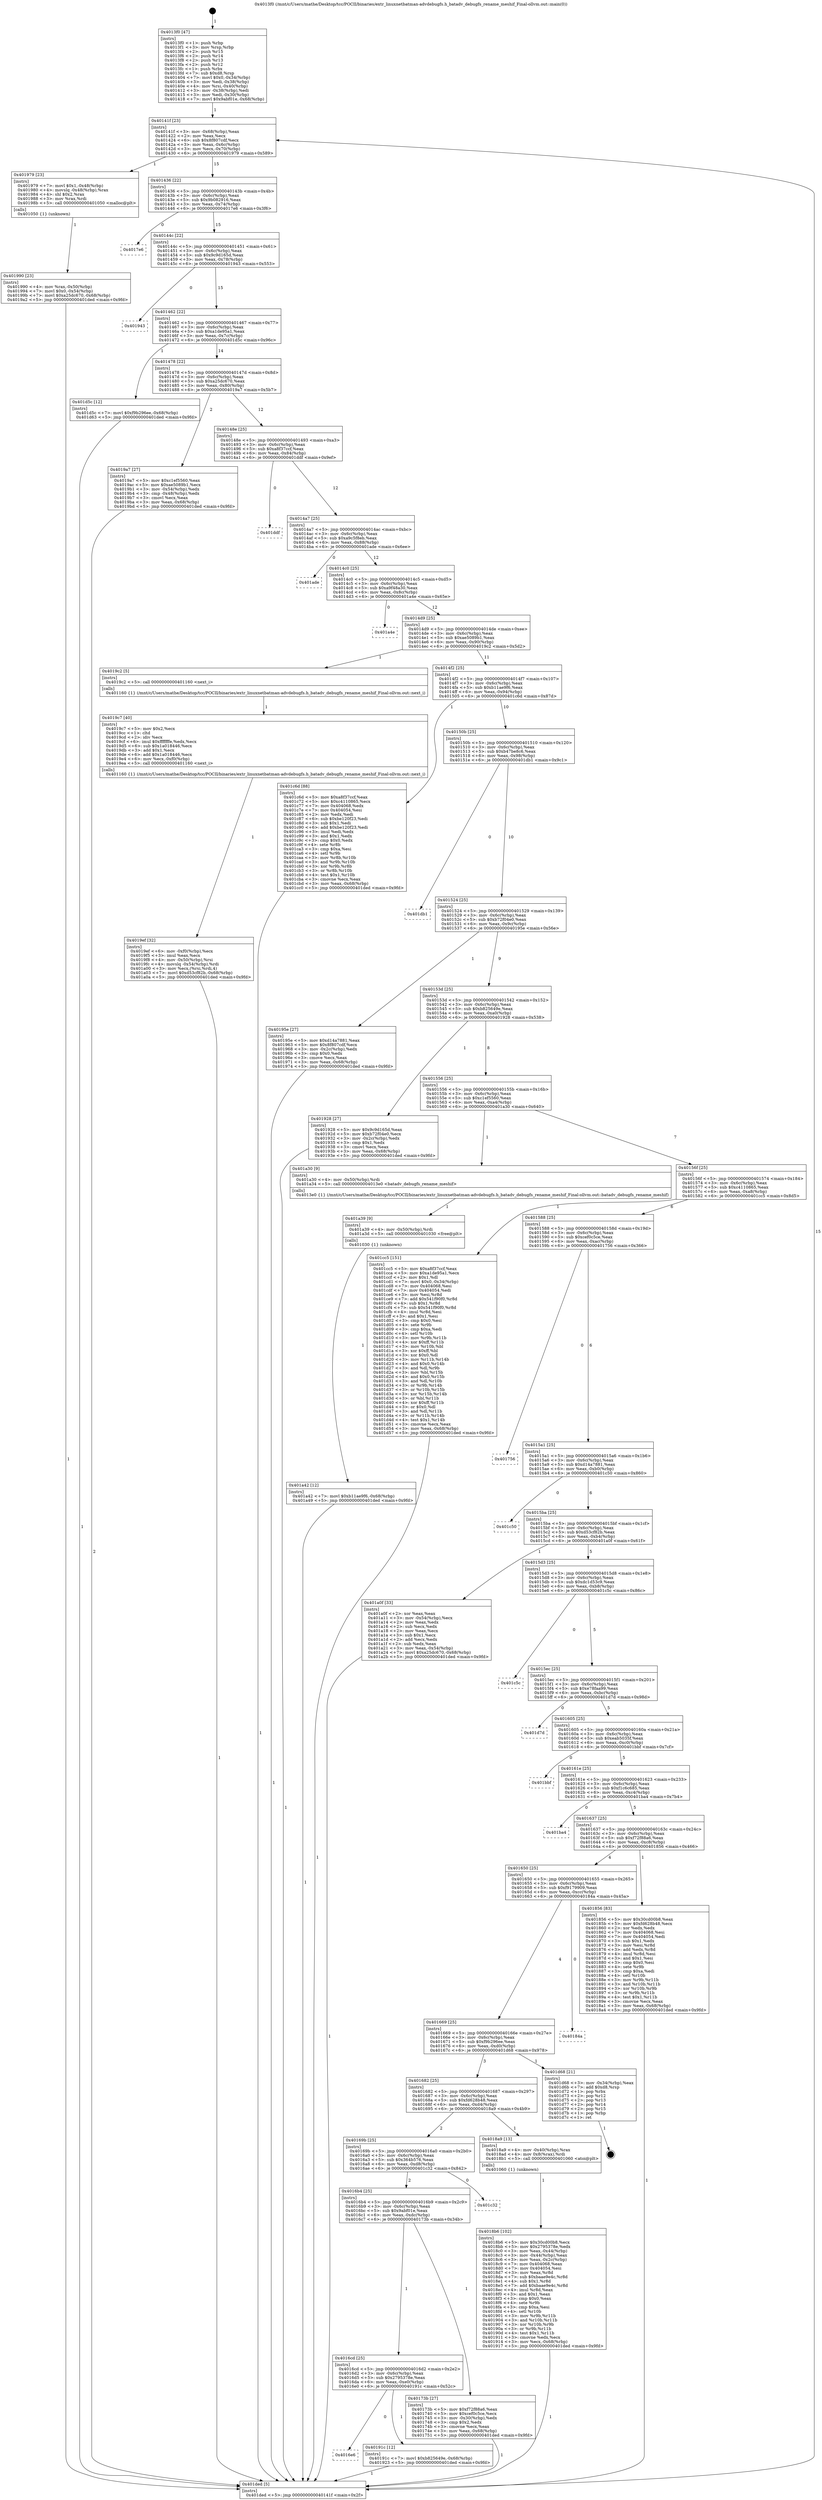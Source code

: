 digraph "0x4013f0" {
  label = "0x4013f0 (/mnt/c/Users/mathe/Desktop/tcc/POCII/binaries/extr_linuxnetbatman-advdebugfs.h_batadv_debugfs_rename_meshif_Final-ollvm.out::main(0))"
  labelloc = "t"
  node[shape=record]

  Entry [label="",width=0.3,height=0.3,shape=circle,fillcolor=black,style=filled]
  "0x40141f" [label="{
     0x40141f [23]\l
     | [instrs]\l
     &nbsp;&nbsp;0x40141f \<+3\>: mov -0x68(%rbp),%eax\l
     &nbsp;&nbsp;0x401422 \<+2\>: mov %eax,%ecx\l
     &nbsp;&nbsp;0x401424 \<+6\>: sub $0x8f807cdf,%ecx\l
     &nbsp;&nbsp;0x40142a \<+3\>: mov %eax,-0x6c(%rbp)\l
     &nbsp;&nbsp;0x40142d \<+3\>: mov %ecx,-0x70(%rbp)\l
     &nbsp;&nbsp;0x401430 \<+6\>: je 0000000000401979 \<main+0x589\>\l
  }"]
  "0x401979" [label="{
     0x401979 [23]\l
     | [instrs]\l
     &nbsp;&nbsp;0x401979 \<+7\>: movl $0x1,-0x48(%rbp)\l
     &nbsp;&nbsp;0x401980 \<+4\>: movslq -0x48(%rbp),%rax\l
     &nbsp;&nbsp;0x401984 \<+4\>: shl $0x2,%rax\l
     &nbsp;&nbsp;0x401988 \<+3\>: mov %rax,%rdi\l
     &nbsp;&nbsp;0x40198b \<+5\>: call 0000000000401050 \<malloc@plt\>\l
     | [calls]\l
     &nbsp;&nbsp;0x401050 \{1\} (unknown)\l
  }"]
  "0x401436" [label="{
     0x401436 [22]\l
     | [instrs]\l
     &nbsp;&nbsp;0x401436 \<+5\>: jmp 000000000040143b \<main+0x4b\>\l
     &nbsp;&nbsp;0x40143b \<+3\>: mov -0x6c(%rbp),%eax\l
     &nbsp;&nbsp;0x40143e \<+5\>: sub $0x9b082916,%eax\l
     &nbsp;&nbsp;0x401443 \<+3\>: mov %eax,-0x74(%rbp)\l
     &nbsp;&nbsp;0x401446 \<+6\>: je 00000000004017e6 \<main+0x3f6\>\l
  }"]
  Exit [label="",width=0.3,height=0.3,shape=circle,fillcolor=black,style=filled,peripheries=2]
  "0x4017e6" [label="{
     0x4017e6\l
  }", style=dashed]
  "0x40144c" [label="{
     0x40144c [22]\l
     | [instrs]\l
     &nbsp;&nbsp;0x40144c \<+5\>: jmp 0000000000401451 \<main+0x61\>\l
     &nbsp;&nbsp;0x401451 \<+3\>: mov -0x6c(%rbp),%eax\l
     &nbsp;&nbsp;0x401454 \<+5\>: sub $0x9c9d165d,%eax\l
     &nbsp;&nbsp;0x401459 \<+3\>: mov %eax,-0x78(%rbp)\l
     &nbsp;&nbsp;0x40145c \<+6\>: je 0000000000401943 \<main+0x553\>\l
  }"]
  "0x401a42" [label="{
     0x401a42 [12]\l
     | [instrs]\l
     &nbsp;&nbsp;0x401a42 \<+7\>: movl $0xb11ae9f6,-0x68(%rbp)\l
     &nbsp;&nbsp;0x401a49 \<+5\>: jmp 0000000000401ded \<main+0x9fd\>\l
  }"]
  "0x401943" [label="{
     0x401943\l
  }", style=dashed]
  "0x401462" [label="{
     0x401462 [22]\l
     | [instrs]\l
     &nbsp;&nbsp;0x401462 \<+5\>: jmp 0000000000401467 \<main+0x77\>\l
     &nbsp;&nbsp;0x401467 \<+3\>: mov -0x6c(%rbp),%eax\l
     &nbsp;&nbsp;0x40146a \<+5\>: sub $0xa1de95a1,%eax\l
     &nbsp;&nbsp;0x40146f \<+3\>: mov %eax,-0x7c(%rbp)\l
     &nbsp;&nbsp;0x401472 \<+6\>: je 0000000000401d5c \<main+0x96c\>\l
  }"]
  "0x401a39" [label="{
     0x401a39 [9]\l
     | [instrs]\l
     &nbsp;&nbsp;0x401a39 \<+4\>: mov -0x50(%rbp),%rdi\l
     &nbsp;&nbsp;0x401a3d \<+5\>: call 0000000000401030 \<free@plt\>\l
     | [calls]\l
     &nbsp;&nbsp;0x401030 \{1\} (unknown)\l
  }"]
  "0x401d5c" [label="{
     0x401d5c [12]\l
     | [instrs]\l
     &nbsp;&nbsp;0x401d5c \<+7\>: movl $0xf9b296ee,-0x68(%rbp)\l
     &nbsp;&nbsp;0x401d63 \<+5\>: jmp 0000000000401ded \<main+0x9fd\>\l
  }"]
  "0x401478" [label="{
     0x401478 [22]\l
     | [instrs]\l
     &nbsp;&nbsp;0x401478 \<+5\>: jmp 000000000040147d \<main+0x8d\>\l
     &nbsp;&nbsp;0x40147d \<+3\>: mov -0x6c(%rbp),%eax\l
     &nbsp;&nbsp;0x401480 \<+5\>: sub $0xa25dc670,%eax\l
     &nbsp;&nbsp;0x401485 \<+3\>: mov %eax,-0x80(%rbp)\l
     &nbsp;&nbsp;0x401488 \<+6\>: je 00000000004019a7 \<main+0x5b7\>\l
  }"]
  "0x4019ef" [label="{
     0x4019ef [32]\l
     | [instrs]\l
     &nbsp;&nbsp;0x4019ef \<+6\>: mov -0xf0(%rbp),%ecx\l
     &nbsp;&nbsp;0x4019f5 \<+3\>: imul %eax,%ecx\l
     &nbsp;&nbsp;0x4019f8 \<+4\>: mov -0x50(%rbp),%rsi\l
     &nbsp;&nbsp;0x4019fc \<+4\>: movslq -0x54(%rbp),%rdi\l
     &nbsp;&nbsp;0x401a00 \<+3\>: mov %ecx,(%rsi,%rdi,4)\l
     &nbsp;&nbsp;0x401a03 \<+7\>: movl $0xd53cf82b,-0x68(%rbp)\l
     &nbsp;&nbsp;0x401a0a \<+5\>: jmp 0000000000401ded \<main+0x9fd\>\l
  }"]
  "0x4019a7" [label="{
     0x4019a7 [27]\l
     | [instrs]\l
     &nbsp;&nbsp;0x4019a7 \<+5\>: mov $0xc1ef5560,%eax\l
     &nbsp;&nbsp;0x4019ac \<+5\>: mov $0xae5089b1,%ecx\l
     &nbsp;&nbsp;0x4019b1 \<+3\>: mov -0x54(%rbp),%edx\l
     &nbsp;&nbsp;0x4019b4 \<+3\>: cmp -0x48(%rbp),%edx\l
     &nbsp;&nbsp;0x4019b7 \<+3\>: cmovl %ecx,%eax\l
     &nbsp;&nbsp;0x4019ba \<+3\>: mov %eax,-0x68(%rbp)\l
     &nbsp;&nbsp;0x4019bd \<+5\>: jmp 0000000000401ded \<main+0x9fd\>\l
  }"]
  "0x40148e" [label="{
     0x40148e [25]\l
     | [instrs]\l
     &nbsp;&nbsp;0x40148e \<+5\>: jmp 0000000000401493 \<main+0xa3\>\l
     &nbsp;&nbsp;0x401493 \<+3\>: mov -0x6c(%rbp),%eax\l
     &nbsp;&nbsp;0x401496 \<+5\>: sub $0xa8f37ccf,%eax\l
     &nbsp;&nbsp;0x40149b \<+6\>: mov %eax,-0x84(%rbp)\l
     &nbsp;&nbsp;0x4014a1 \<+6\>: je 0000000000401ddf \<main+0x9ef\>\l
  }"]
  "0x4019c7" [label="{
     0x4019c7 [40]\l
     | [instrs]\l
     &nbsp;&nbsp;0x4019c7 \<+5\>: mov $0x2,%ecx\l
     &nbsp;&nbsp;0x4019cc \<+1\>: cltd\l
     &nbsp;&nbsp;0x4019cd \<+2\>: idiv %ecx\l
     &nbsp;&nbsp;0x4019cf \<+6\>: imul $0xfffffffe,%edx,%ecx\l
     &nbsp;&nbsp;0x4019d5 \<+6\>: sub $0x1a018446,%ecx\l
     &nbsp;&nbsp;0x4019db \<+3\>: add $0x1,%ecx\l
     &nbsp;&nbsp;0x4019de \<+6\>: add $0x1a018446,%ecx\l
     &nbsp;&nbsp;0x4019e4 \<+6\>: mov %ecx,-0xf0(%rbp)\l
     &nbsp;&nbsp;0x4019ea \<+5\>: call 0000000000401160 \<next_i\>\l
     | [calls]\l
     &nbsp;&nbsp;0x401160 \{1\} (/mnt/c/Users/mathe/Desktop/tcc/POCII/binaries/extr_linuxnetbatman-advdebugfs.h_batadv_debugfs_rename_meshif_Final-ollvm.out::next_i)\l
  }"]
  "0x401ddf" [label="{
     0x401ddf\l
  }", style=dashed]
  "0x4014a7" [label="{
     0x4014a7 [25]\l
     | [instrs]\l
     &nbsp;&nbsp;0x4014a7 \<+5\>: jmp 00000000004014ac \<main+0xbc\>\l
     &nbsp;&nbsp;0x4014ac \<+3\>: mov -0x6c(%rbp),%eax\l
     &nbsp;&nbsp;0x4014af \<+5\>: sub $0xa9c5f8eb,%eax\l
     &nbsp;&nbsp;0x4014b4 \<+6\>: mov %eax,-0x88(%rbp)\l
     &nbsp;&nbsp;0x4014ba \<+6\>: je 0000000000401ade \<main+0x6ee\>\l
  }"]
  "0x401990" [label="{
     0x401990 [23]\l
     | [instrs]\l
     &nbsp;&nbsp;0x401990 \<+4\>: mov %rax,-0x50(%rbp)\l
     &nbsp;&nbsp;0x401994 \<+7\>: movl $0x0,-0x54(%rbp)\l
     &nbsp;&nbsp;0x40199b \<+7\>: movl $0xa25dc670,-0x68(%rbp)\l
     &nbsp;&nbsp;0x4019a2 \<+5\>: jmp 0000000000401ded \<main+0x9fd\>\l
  }"]
  "0x401ade" [label="{
     0x401ade\l
  }", style=dashed]
  "0x4014c0" [label="{
     0x4014c0 [25]\l
     | [instrs]\l
     &nbsp;&nbsp;0x4014c0 \<+5\>: jmp 00000000004014c5 \<main+0xd5\>\l
     &nbsp;&nbsp;0x4014c5 \<+3\>: mov -0x6c(%rbp),%eax\l
     &nbsp;&nbsp;0x4014c8 \<+5\>: sub $0xa9f48a30,%eax\l
     &nbsp;&nbsp;0x4014cd \<+6\>: mov %eax,-0x8c(%rbp)\l
     &nbsp;&nbsp;0x4014d3 \<+6\>: je 0000000000401a4e \<main+0x65e\>\l
  }"]
  "0x4016e6" [label="{
     0x4016e6\l
  }", style=dashed]
  "0x401a4e" [label="{
     0x401a4e\l
  }", style=dashed]
  "0x4014d9" [label="{
     0x4014d9 [25]\l
     | [instrs]\l
     &nbsp;&nbsp;0x4014d9 \<+5\>: jmp 00000000004014de \<main+0xee\>\l
     &nbsp;&nbsp;0x4014de \<+3\>: mov -0x6c(%rbp),%eax\l
     &nbsp;&nbsp;0x4014e1 \<+5\>: sub $0xae5089b1,%eax\l
     &nbsp;&nbsp;0x4014e6 \<+6\>: mov %eax,-0x90(%rbp)\l
     &nbsp;&nbsp;0x4014ec \<+6\>: je 00000000004019c2 \<main+0x5d2\>\l
  }"]
  "0x40191c" [label="{
     0x40191c [12]\l
     | [instrs]\l
     &nbsp;&nbsp;0x40191c \<+7\>: movl $0xb825649e,-0x68(%rbp)\l
     &nbsp;&nbsp;0x401923 \<+5\>: jmp 0000000000401ded \<main+0x9fd\>\l
  }"]
  "0x4019c2" [label="{
     0x4019c2 [5]\l
     | [instrs]\l
     &nbsp;&nbsp;0x4019c2 \<+5\>: call 0000000000401160 \<next_i\>\l
     | [calls]\l
     &nbsp;&nbsp;0x401160 \{1\} (/mnt/c/Users/mathe/Desktop/tcc/POCII/binaries/extr_linuxnetbatman-advdebugfs.h_batadv_debugfs_rename_meshif_Final-ollvm.out::next_i)\l
  }"]
  "0x4014f2" [label="{
     0x4014f2 [25]\l
     | [instrs]\l
     &nbsp;&nbsp;0x4014f2 \<+5\>: jmp 00000000004014f7 \<main+0x107\>\l
     &nbsp;&nbsp;0x4014f7 \<+3\>: mov -0x6c(%rbp),%eax\l
     &nbsp;&nbsp;0x4014fa \<+5\>: sub $0xb11ae9f6,%eax\l
     &nbsp;&nbsp;0x4014ff \<+6\>: mov %eax,-0x94(%rbp)\l
     &nbsp;&nbsp;0x401505 \<+6\>: je 0000000000401c6d \<main+0x87d\>\l
  }"]
  "0x4018b6" [label="{
     0x4018b6 [102]\l
     | [instrs]\l
     &nbsp;&nbsp;0x4018b6 \<+5\>: mov $0x30cd00b8,%ecx\l
     &nbsp;&nbsp;0x4018bb \<+5\>: mov $0x2795378e,%edx\l
     &nbsp;&nbsp;0x4018c0 \<+3\>: mov %eax,-0x44(%rbp)\l
     &nbsp;&nbsp;0x4018c3 \<+3\>: mov -0x44(%rbp),%eax\l
     &nbsp;&nbsp;0x4018c6 \<+3\>: mov %eax,-0x2c(%rbp)\l
     &nbsp;&nbsp;0x4018c9 \<+7\>: mov 0x404068,%eax\l
     &nbsp;&nbsp;0x4018d0 \<+7\>: mov 0x404054,%esi\l
     &nbsp;&nbsp;0x4018d7 \<+3\>: mov %eax,%r8d\l
     &nbsp;&nbsp;0x4018da \<+7\>: sub $0xbaae9e4c,%r8d\l
     &nbsp;&nbsp;0x4018e1 \<+4\>: sub $0x1,%r8d\l
     &nbsp;&nbsp;0x4018e5 \<+7\>: add $0xbaae9e4c,%r8d\l
     &nbsp;&nbsp;0x4018ec \<+4\>: imul %r8d,%eax\l
     &nbsp;&nbsp;0x4018f0 \<+3\>: and $0x1,%eax\l
     &nbsp;&nbsp;0x4018f3 \<+3\>: cmp $0x0,%eax\l
     &nbsp;&nbsp;0x4018f6 \<+4\>: sete %r9b\l
     &nbsp;&nbsp;0x4018fa \<+3\>: cmp $0xa,%esi\l
     &nbsp;&nbsp;0x4018fd \<+4\>: setl %r10b\l
     &nbsp;&nbsp;0x401901 \<+3\>: mov %r9b,%r11b\l
     &nbsp;&nbsp;0x401904 \<+3\>: and %r10b,%r11b\l
     &nbsp;&nbsp;0x401907 \<+3\>: xor %r10b,%r9b\l
     &nbsp;&nbsp;0x40190a \<+3\>: or %r9b,%r11b\l
     &nbsp;&nbsp;0x40190d \<+4\>: test $0x1,%r11b\l
     &nbsp;&nbsp;0x401911 \<+3\>: cmovne %edx,%ecx\l
     &nbsp;&nbsp;0x401914 \<+3\>: mov %ecx,-0x68(%rbp)\l
     &nbsp;&nbsp;0x401917 \<+5\>: jmp 0000000000401ded \<main+0x9fd\>\l
  }"]
  "0x401c6d" [label="{
     0x401c6d [88]\l
     | [instrs]\l
     &nbsp;&nbsp;0x401c6d \<+5\>: mov $0xa8f37ccf,%eax\l
     &nbsp;&nbsp;0x401c72 \<+5\>: mov $0xc4110865,%ecx\l
     &nbsp;&nbsp;0x401c77 \<+7\>: mov 0x404068,%edx\l
     &nbsp;&nbsp;0x401c7e \<+7\>: mov 0x404054,%esi\l
     &nbsp;&nbsp;0x401c85 \<+2\>: mov %edx,%edi\l
     &nbsp;&nbsp;0x401c87 \<+6\>: sub $0xbe120f23,%edi\l
     &nbsp;&nbsp;0x401c8d \<+3\>: sub $0x1,%edi\l
     &nbsp;&nbsp;0x401c90 \<+6\>: add $0xbe120f23,%edi\l
     &nbsp;&nbsp;0x401c96 \<+3\>: imul %edi,%edx\l
     &nbsp;&nbsp;0x401c99 \<+3\>: and $0x1,%edx\l
     &nbsp;&nbsp;0x401c9c \<+3\>: cmp $0x0,%edx\l
     &nbsp;&nbsp;0x401c9f \<+4\>: sete %r8b\l
     &nbsp;&nbsp;0x401ca3 \<+3\>: cmp $0xa,%esi\l
     &nbsp;&nbsp;0x401ca6 \<+4\>: setl %r9b\l
     &nbsp;&nbsp;0x401caa \<+3\>: mov %r8b,%r10b\l
     &nbsp;&nbsp;0x401cad \<+3\>: and %r9b,%r10b\l
     &nbsp;&nbsp;0x401cb0 \<+3\>: xor %r9b,%r8b\l
     &nbsp;&nbsp;0x401cb3 \<+3\>: or %r8b,%r10b\l
     &nbsp;&nbsp;0x401cb6 \<+4\>: test $0x1,%r10b\l
     &nbsp;&nbsp;0x401cba \<+3\>: cmovne %ecx,%eax\l
     &nbsp;&nbsp;0x401cbd \<+3\>: mov %eax,-0x68(%rbp)\l
     &nbsp;&nbsp;0x401cc0 \<+5\>: jmp 0000000000401ded \<main+0x9fd\>\l
  }"]
  "0x40150b" [label="{
     0x40150b [25]\l
     | [instrs]\l
     &nbsp;&nbsp;0x40150b \<+5\>: jmp 0000000000401510 \<main+0x120\>\l
     &nbsp;&nbsp;0x401510 \<+3\>: mov -0x6c(%rbp),%eax\l
     &nbsp;&nbsp;0x401513 \<+5\>: sub $0xb47be8c6,%eax\l
     &nbsp;&nbsp;0x401518 \<+6\>: mov %eax,-0x98(%rbp)\l
     &nbsp;&nbsp;0x40151e \<+6\>: je 0000000000401db1 \<main+0x9c1\>\l
  }"]
  "0x4013f0" [label="{
     0x4013f0 [47]\l
     | [instrs]\l
     &nbsp;&nbsp;0x4013f0 \<+1\>: push %rbp\l
     &nbsp;&nbsp;0x4013f1 \<+3\>: mov %rsp,%rbp\l
     &nbsp;&nbsp;0x4013f4 \<+2\>: push %r15\l
     &nbsp;&nbsp;0x4013f6 \<+2\>: push %r14\l
     &nbsp;&nbsp;0x4013f8 \<+2\>: push %r13\l
     &nbsp;&nbsp;0x4013fa \<+2\>: push %r12\l
     &nbsp;&nbsp;0x4013fc \<+1\>: push %rbx\l
     &nbsp;&nbsp;0x4013fd \<+7\>: sub $0xd8,%rsp\l
     &nbsp;&nbsp;0x401404 \<+7\>: movl $0x0,-0x34(%rbp)\l
     &nbsp;&nbsp;0x40140b \<+3\>: mov %edi,-0x38(%rbp)\l
     &nbsp;&nbsp;0x40140e \<+4\>: mov %rsi,-0x40(%rbp)\l
     &nbsp;&nbsp;0x401412 \<+3\>: mov -0x38(%rbp),%edi\l
     &nbsp;&nbsp;0x401415 \<+3\>: mov %edi,-0x30(%rbp)\l
     &nbsp;&nbsp;0x401418 \<+7\>: movl $0x9abf01e,-0x68(%rbp)\l
  }"]
  "0x401db1" [label="{
     0x401db1\l
  }", style=dashed]
  "0x401524" [label="{
     0x401524 [25]\l
     | [instrs]\l
     &nbsp;&nbsp;0x401524 \<+5\>: jmp 0000000000401529 \<main+0x139\>\l
     &nbsp;&nbsp;0x401529 \<+3\>: mov -0x6c(%rbp),%eax\l
     &nbsp;&nbsp;0x40152c \<+5\>: sub $0xb72f04e0,%eax\l
     &nbsp;&nbsp;0x401531 \<+6\>: mov %eax,-0x9c(%rbp)\l
     &nbsp;&nbsp;0x401537 \<+6\>: je 000000000040195e \<main+0x56e\>\l
  }"]
  "0x401ded" [label="{
     0x401ded [5]\l
     | [instrs]\l
     &nbsp;&nbsp;0x401ded \<+5\>: jmp 000000000040141f \<main+0x2f\>\l
  }"]
  "0x40195e" [label="{
     0x40195e [27]\l
     | [instrs]\l
     &nbsp;&nbsp;0x40195e \<+5\>: mov $0xd14a7881,%eax\l
     &nbsp;&nbsp;0x401963 \<+5\>: mov $0x8f807cdf,%ecx\l
     &nbsp;&nbsp;0x401968 \<+3\>: mov -0x2c(%rbp),%edx\l
     &nbsp;&nbsp;0x40196b \<+3\>: cmp $0x0,%edx\l
     &nbsp;&nbsp;0x40196e \<+3\>: cmove %ecx,%eax\l
     &nbsp;&nbsp;0x401971 \<+3\>: mov %eax,-0x68(%rbp)\l
     &nbsp;&nbsp;0x401974 \<+5\>: jmp 0000000000401ded \<main+0x9fd\>\l
  }"]
  "0x40153d" [label="{
     0x40153d [25]\l
     | [instrs]\l
     &nbsp;&nbsp;0x40153d \<+5\>: jmp 0000000000401542 \<main+0x152\>\l
     &nbsp;&nbsp;0x401542 \<+3\>: mov -0x6c(%rbp),%eax\l
     &nbsp;&nbsp;0x401545 \<+5\>: sub $0xb825649e,%eax\l
     &nbsp;&nbsp;0x40154a \<+6\>: mov %eax,-0xa0(%rbp)\l
     &nbsp;&nbsp;0x401550 \<+6\>: je 0000000000401928 \<main+0x538\>\l
  }"]
  "0x4016cd" [label="{
     0x4016cd [25]\l
     | [instrs]\l
     &nbsp;&nbsp;0x4016cd \<+5\>: jmp 00000000004016d2 \<main+0x2e2\>\l
     &nbsp;&nbsp;0x4016d2 \<+3\>: mov -0x6c(%rbp),%eax\l
     &nbsp;&nbsp;0x4016d5 \<+5\>: sub $0x2795378e,%eax\l
     &nbsp;&nbsp;0x4016da \<+6\>: mov %eax,-0xe0(%rbp)\l
     &nbsp;&nbsp;0x4016e0 \<+6\>: je 000000000040191c \<main+0x52c\>\l
  }"]
  "0x401928" [label="{
     0x401928 [27]\l
     | [instrs]\l
     &nbsp;&nbsp;0x401928 \<+5\>: mov $0x9c9d165d,%eax\l
     &nbsp;&nbsp;0x40192d \<+5\>: mov $0xb72f04e0,%ecx\l
     &nbsp;&nbsp;0x401932 \<+3\>: mov -0x2c(%rbp),%edx\l
     &nbsp;&nbsp;0x401935 \<+3\>: cmp $0x1,%edx\l
     &nbsp;&nbsp;0x401938 \<+3\>: cmovl %ecx,%eax\l
     &nbsp;&nbsp;0x40193b \<+3\>: mov %eax,-0x68(%rbp)\l
     &nbsp;&nbsp;0x40193e \<+5\>: jmp 0000000000401ded \<main+0x9fd\>\l
  }"]
  "0x401556" [label="{
     0x401556 [25]\l
     | [instrs]\l
     &nbsp;&nbsp;0x401556 \<+5\>: jmp 000000000040155b \<main+0x16b\>\l
     &nbsp;&nbsp;0x40155b \<+3\>: mov -0x6c(%rbp),%eax\l
     &nbsp;&nbsp;0x40155e \<+5\>: sub $0xc1ef5560,%eax\l
     &nbsp;&nbsp;0x401563 \<+6\>: mov %eax,-0xa4(%rbp)\l
     &nbsp;&nbsp;0x401569 \<+6\>: je 0000000000401a30 \<main+0x640\>\l
  }"]
  "0x40173b" [label="{
     0x40173b [27]\l
     | [instrs]\l
     &nbsp;&nbsp;0x40173b \<+5\>: mov $0xf72f88a6,%eax\l
     &nbsp;&nbsp;0x401740 \<+5\>: mov $0xcef0c5ce,%ecx\l
     &nbsp;&nbsp;0x401745 \<+3\>: mov -0x30(%rbp),%edx\l
     &nbsp;&nbsp;0x401748 \<+3\>: cmp $0x2,%edx\l
     &nbsp;&nbsp;0x40174b \<+3\>: cmovne %ecx,%eax\l
     &nbsp;&nbsp;0x40174e \<+3\>: mov %eax,-0x68(%rbp)\l
     &nbsp;&nbsp;0x401751 \<+5\>: jmp 0000000000401ded \<main+0x9fd\>\l
  }"]
  "0x401a30" [label="{
     0x401a30 [9]\l
     | [instrs]\l
     &nbsp;&nbsp;0x401a30 \<+4\>: mov -0x50(%rbp),%rdi\l
     &nbsp;&nbsp;0x401a34 \<+5\>: call 00000000004013e0 \<batadv_debugfs_rename_meshif\>\l
     | [calls]\l
     &nbsp;&nbsp;0x4013e0 \{1\} (/mnt/c/Users/mathe/Desktop/tcc/POCII/binaries/extr_linuxnetbatman-advdebugfs.h_batadv_debugfs_rename_meshif_Final-ollvm.out::batadv_debugfs_rename_meshif)\l
  }"]
  "0x40156f" [label="{
     0x40156f [25]\l
     | [instrs]\l
     &nbsp;&nbsp;0x40156f \<+5\>: jmp 0000000000401574 \<main+0x184\>\l
     &nbsp;&nbsp;0x401574 \<+3\>: mov -0x6c(%rbp),%eax\l
     &nbsp;&nbsp;0x401577 \<+5\>: sub $0xc4110865,%eax\l
     &nbsp;&nbsp;0x40157c \<+6\>: mov %eax,-0xa8(%rbp)\l
     &nbsp;&nbsp;0x401582 \<+6\>: je 0000000000401cc5 \<main+0x8d5\>\l
  }"]
  "0x4016b4" [label="{
     0x4016b4 [25]\l
     | [instrs]\l
     &nbsp;&nbsp;0x4016b4 \<+5\>: jmp 00000000004016b9 \<main+0x2c9\>\l
     &nbsp;&nbsp;0x4016b9 \<+3\>: mov -0x6c(%rbp),%eax\l
     &nbsp;&nbsp;0x4016bc \<+5\>: sub $0x9abf01e,%eax\l
     &nbsp;&nbsp;0x4016c1 \<+6\>: mov %eax,-0xdc(%rbp)\l
     &nbsp;&nbsp;0x4016c7 \<+6\>: je 000000000040173b \<main+0x34b\>\l
  }"]
  "0x401cc5" [label="{
     0x401cc5 [151]\l
     | [instrs]\l
     &nbsp;&nbsp;0x401cc5 \<+5\>: mov $0xa8f37ccf,%eax\l
     &nbsp;&nbsp;0x401cca \<+5\>: mov $0xa1de95a1,%ecx\l
     &nbsp;&nbsp;0x401ccf \<+2\>: mov $0x1,%dl\l
     &nbsp;&nbsp;0x401cd1 \<+7\>: movl $0x0,-0x34(%rbp)\l
     &nbsp;&nbsp;0x401cd8 \<+7\>: mov 0x404068,%esi\l
     &nbsp;&nbsp;0x401cdf \<+7\>: mov 0x404054,%edi\l
     &nbsp;&nbsp;0x401ce6 \<+3\>: mov %esi,%r8d\l
     &nbsp;&nbsp;0x401ce9 \<+7\>: add $0x541f90f0,%r8d\l
     &nbsp;&nbsp;0x401cf0 \<+4\>: sub $0x1,%r8d\l
     &nbsp;&nbsp;0x401cf4 \<+7\>: sub $0x541f90f0,%r8d\l
     &nbsp;&nbsp;0x401cfb \<+4\>: imul %r8d,%esi\l
     &nbsp;&nbsp;0x401cff \<+3\>: and $0x1,%esi\l
     &nbsp;&nbsp;0x401d02 \<+3\>: cmp $0x0,%esi\l
     &nbsp;&nbsp;0x401d05 \<+4\>: sete %r9b\l
     &nbsp;&nbsp;0x401d09 \<+3\>: cmp $0xa,%edi\l
     &nbsp;&nbsp;0x401d0c \<+4\>: setl %r10b\l
     &nbsp;&nbsp;0x401d10 \<+3\>: mov %r9b,%r11b\l
     &nbsp;&nbsp;0x401d13 \<+4\>: xor $0xff,%r11b\l
     &nbsp;&nbsp;0x401d17 \<+3\>: mov %r10b,%bl\l
     &nbsp;&nbsp;0x401d1a \<+3\>: xor $0xff,%bl\l
     &nbsp;&nbsp;0x401d1d \<+3\>: xor $0x0,%dl\l
     &nbsp;&nbsp;0x401d20 \<+3\>: mov %r11b,%r14b\l
     &nbsp;&nbsp;0x401d23 \<+4\>: and $0x0,%r14b\l
     &nbsp;&nbsp;0x401d27 \<+3\>: and %dl,%r9b\l
     &nbsp;&nbsp;0x401d2a \<+3\>: mov %bl,%r15b\l
     &nbsp;&nbsp;0x401d2d \<+4\>: and $0x0,%r15b\l
     &nbsp;&nbsp;0x401d31 \<+3\>: and %dl,%r10b\l
     &nbsp;&nbsp;0x401d34 \<+3\>: or %r9b,%r14b\l
     &nbsp;&nbsp;0x401d37 \<+3\>: or %r10b,%r15b\l
     &nbsp;&nbsp;0x401d3a \<+3\>: xor %r15b,%r14b\l
     &nbsp;&nbsp;0x401d3d \<+3\>: or %bl,%r11b\l
     &nbsp;&nbsp;0x401d40 \<+4\>: xor $0xff,%r11b\l
     &nbsp;&nbsp;0x401d44 \<+3\>: or $0x0,%dl\l
     &nbsp;&nbsp;0x401d47 \<+3\>: and %dl,%r11b\l
     &nbsp;&nbsp;0x401d4a \<+3\>: or %r11b,%r14b\l
     &nbsp;&nbsp;0x401d4d \<+4\>: test $0x1,%r14b\l
     &nbsp;&nbsp;0x401d51 \<+3\>: cmovne %ecx,%eax\l
     &nbsp;&nbsp;0x401d54 \<+3\>: mov %eax,-0x68(%rbp)\l
     &nbsp;&nbsp;0x401d57 \<+5\>: jmp 0000000000401ded \<main+0x9fd\>\l
  }"]
  "0x401588" [label="{
     0x401588 [25]\l
     | [instrs]\l
     &nbsp;&nbsp;0x401588 \<+5\>: jmp 000000000040158d \<main+0x19d\>\l
     &nbsp;&nbsp;0x40158d \<+3\>: mov -0x6c(%rbp),%eax\l
     &nbsp;&nbsp;0x401590 \<+5\>: sub $0xcef0c5ce,%eax\l
     &nbsp;&nbsp;0x401595 \<+6\>: mov %eax,-0xac(%rbp)\l
     &nbsp;&nbsp;0x40159b \<+6\>: je 0000000000401756 \<main+0x366\>\l
  }"]
  "0x401c32" [label="{
     0x401c32\l
  }", style=dashed]
  "0x401756" [label="{
     0x401756\l
  }", style=dashed]
  "0x4015a1" [label="{
     0x4015a1 [25]\l
     | [instrs]\l
     &nbsp;&nbsp;0x4015a1 \<+5\>: jmp 00000000004015a6 \<main+0x1b6\>\l
     &nbsp;&nbsp;0x4015a6 \<+3\>: mov -0x6c(%rbp),%eax\l
     &nbsp;&nbsp;0x4015a9 \<+5\>: sub $0xd14a7881,%eax\l
     &nbsp;&nbsp;0x4015ae \<+6\>: mov %eax,-0xb0(%rbp)\l
     &nbsp;&nbsp;0x4015b4 \<+6\>: je 0000000000401c50 \<main+0x860\>\l
  }"]
  "0x40169b" [label="{
     0x40169b [25]\l
     | [instrs]\l
     &nbsp;&nbsp;0x40169b \<+5\>: jmp 00000000004016a0 \<main+0x2b0\>\l
     &nbsp;&nbsp;0x4016a0 \<+3\>: mov -0x6c(%rbp),%eax\l
     &nbsp;&nbsp;0x4016a3 \<+5\>: sub $0x364b576,%eax\l
     &nbsp;&nbsp;0x4016a8 \<+6\>: mov %eax,-0xd8(%rbp)\l
     &nbsp;&nbsp;0x4016ae \<+6\>: je 0000000000401c32 \<main+0x842\>\l
  }"]
  "0x401c50" [label="{
     0x401c50\l
  }", style=dashed]
  "0x4015ba" [label="{
     0x4015ba [25]\l
     | [instrs]\l
     &nbsp;&nbsp;0x4015ba \<+5\>: jmp 00000000004015bf \<main+0x1cf\>\l
     &nbsp;&nbsp;0x4015bf \<+3\>: mov -0x6c(%rbp),%eax\l
     &nbsp;&nbsp;0x4015c2 \<+5\>: sub $0xd53cf82b,%eax\l
     &nbsp;&nbsp;0x4015c7 \<+6\>: mov %eax,-0xb4(%rbp)\l
     &nbsp;&nbsp;0x4015cd \<+6\>: je 0000000000401a0f \<main+0x61f\>\l
  }"]
  "0x4018a9" [label="{
     0x4018a9 [13]\l
     | [instrs]\l
     &nbsp;&nbsp;0x4018a9 \<+4\>: mov -0x40(%rbp),%rax\l
     &nbsp;&nbsp;0x4018ad \<+4\>: mov 0x8(%rax),%rdi\l
     &nbsp;&nbsp;0x4018b1 \<+5\>: call 0000000000401060 \<atoi@plt\>\l
     | [calls]\l
     &nbsp;&nbsp;0x401060 \{1\} (unknown)\l
  }"]
  "0x401a0f" [label="{
     0x401a0f [33]\l
     | [instrs]\l
     &nbsp;&nbsp;0x401a0f \<+2\>: xor %eax,%eax\l
     &nbsp;&nbsp;0x401a11 \<+3\>: mov -0x54(%rbp),%ecx\l
     &nbsp;&nbsp;0x401a14 \<+2\>: mov %eax,%edx\l
     &nbsp;&nbsp;0x401a16 \<+2\>: sub %ecx,%edx\l
     &nbsp;&nbsp;0x401a18 \<+2\>: mov %eax,%ecx\l
     &nbsp;&nbsp;0x401a1a \<+3\>: sub $0x1,%ecx\l
     &nbsp;&nbsp;0x401a1d \<+2\>: add %ecx,%edx\l
     &nbsp;&nbsp;0x401a1f \<+2\>: sub %edx,%eax\l
     &nbsp;&nbsp;0x401a21 \<+3\>: mov %eax,-0x54(%rbp)\l
     &nbsp;&nbsp;0x401a24 \<+7\>: movl $0xa25dc670,-0x68(%rbp)\l
     &nbsp;&nbsp;0x401a2b \<+5\>: jmp 0000000000401ded \<main+0x9fd\>\l
  }"]
  "0x4015d3" [label="{
     0x4015d3 [25]\l
     | [instrs]\l
     &nbsp;&nbsp;0x4015d3 \<+5\>: jmp 00000000004015d8 \<main+0x1e8\>\l
     &nbsp;&nbsp;0x4015d8 \<+3\>: mov -0x6c(%rbp),%eax\l
     &nbsp;&nbsp;0x4015db \<+5\>: sub $0xdc1d53c9,%eax\l
     &nbsp;&nbsp;0x4015e0 \<+6\>: mov %eax,-0xb8(%rbp)\l
     &nbsp;&nbsp;0x4015e6 \<+6\>: je 0000000000401c5c \<main+0x86c\>\l
  }"]
  "0x401682" [label="{
     0x401682 [25]\l
     | [instrs]\l
     &nbsp;&nbsp;0x401682 \<+5\>: jmp 0000000000401687 \<main+0x297\>\l
     &nbsp;&nbsp;0x401687 \<+3\>: mov -0x6c(%rbp),%eax\l
     &nbsp;&nbsp;0x40168a \<+5\>: sub $0xfd628b48,%eax\l
     &nbsp;&nbsp;0x40168f \<+6\>: mov %eax,-0xd4(%rbp)\l
     &nbsp;&nbsp;0x401695 \<+6\>: je 00000000004018a9 \<main+0x4b9\>\l
  }"]
  "0x401c5c" [label="{
     0x401c5c\l
  }", style=dashed]
  "0x4015ec" [label="{
     0x4015ec [25]\l
     | [instrs]\l
     &nbsp;&nbsp;0x4015ec \<+5\>: jmp 00000000004015f1 \<main+0x201\>\l
     &nbsp;&nbsp;0x4015f1 \<+3\>: mov -0x6c(%rbp),%eax\l
     &nbsp;&nbsp;0x4015f4 \<+5\>: sub $0xe78faa99,%eax\l
     &nbsp;&nbsp;0x4015f9 \<+6\>: mov %eax,-0xbc(%rbp)\l
     &nbsp;&nbsp;0x4015ff \<+6\>: je 0000000000401d7d \<main+0x98d\>\l
  }"]
  "0x401d68" [label="{
     0x401d68 [21]\l
     | [instrs]\l
     &nbsp;&nbsp;0x401d68 \<+3\>: mov -0x34(%rbp),%eax\l
     &nbsp;&nbsp;0x401d6b \<+7\>: add $0xd8,%rsp\l
     &nbsp;&nbsp;0x401d72 \<+1\>: pop %rbx\l
     &nbsp;&nbsp;0x401d73 \<+2\>: pop %r12\l
     &nbsp;&nbsp;0x401d75 \<+2\>: pop %r13\l
     &nbsp;&nbsp;0x401d77 \<+2\>: pop %r14\l
     &nbsp;&nbsp;0x401d79 \<+2\>: pop %r15\l
     &nbsp;&nbsp;0x401d7b \<+1\>: pop %rbp\l
     &nbsp;&nbsp;0x401d7c \<+1\>: ret\l
  }"]
  "0x401d7d" [label="{
     0x401d7d\l
  }", style=dashed]
  "0x401605" [label="{
     0x401605 [25]\l
     | [instrs]\l
     &nbsp;&nbsp;0x401605 \<+5\>: jmp 000000000040160a \<main+0x21a\>\l
     &nbsp;&nbsp;0x40160a \<+3\>: mov -0x6c(%rbp),%eax\l
     &nbsp;&nbsp;0x40160d \<+5\>: sub $0xeab5035f,%eax\l
     &nbsp;&nbsp;0x401612 \<+6\>: mov %eax,-0xc0(%rbp)\l
     &nbsp;&nbsp;0x401618 \<+6\>: je 0000000000401bbf \<main+0x7cf\>\l
  }"]
  "0x401669" [label="{
     0x401669 [25]\l
     | [instrs]\l
     &nbsp;&nbsp;0x401669 \<+5\>: jmp 000000000040166e \<main+0x27e\>\l
     &nbsp;&nbsp;0x40166e \<+3\>: mov -0x6c(%rbp),%eax\l
     &nbsp;&nbsp;0x401671 \<+5\>: sub $0xf9b296ee,%eax\l
     &nbsp;&nbsp;0x401676 \<+6\>: mov %eax,-0xd0(%rbp)\l
     &nbsp;&nbsp;0x40167c \<+6\>: je 0000000000401d68 \<main+0x978\>\l
  }"]
  "0x401bbf" [label="{
     0x401bbf\l
  }", style=dashed]
  "0x40161e" [label="{
     0x40161e [25]\l
     | [instrs]\l
     &nbsp;&nbsp;0x40161e \<+5\>: jmp 0000000000401623 \<main+0x233\>\l
     &nbsp;&nbsp;0x401623 \<+3\>: mov -0x6c(%rbp),%eax\l
     &nbsp;&nbsp;0x401626 \<+5\>: sub $0xf1c6c685,%eax\l
     &nbsp;&nbsp;0x40162b \<+6\>: mov %eax,-0xc4(%rbp)\l
     &nbsp;&nbsp;0x401631 \<+6\>: je 0000000000401ba4 \<main+0x7b4\>\l
  }"]
  "0x40184a" [label="{
     0x40184a\l
  }", style=dashed]
  "0x401ba4" [label="{
     0x401ba4\l
  }", style=dashed]
  "0x401637" [label="{
     0x401637 [25]\l
     | [instrs]\l
     &nbsp;&nbsp;0x401637 \<+5\>: jmp 000000000040163c \<main+0x24c\>\l
     &nbsp;&nbsp;0x40163c \<+3\>: mov -0x6c(%rbp),%eax\l
     &nbsp;&nbsp;0x40163f \<+5\>: sub $0xf72f88a6,%eax\l
     &nbsp;&nbsp;0x401644 \<+6\>: mov %eax,-0xc8(%rbp)\l
     &nbsp;&nbsp;0x40164a \<+6\>: je 0000000000401856 \<main+0x466\>\l
  }"]
  "0x401650" [label="{
     0x401650 [25]\l
     | [instrs]\l
     &nbsp;&nbsp;0x401650 \<+5\>: jmp 0000000000401655 \<main+0x265\>\l
     &nbsp;&nbsp;0x401655 \<+3\>: mov -0x6c(%rbp),%eax\l
     &nbsp;&nbsp;0x401658 \<+5\>: sub $0xf9179909,%eax\l
     &nbsp;&nbsp;0x40165d \<+6\>: mov %eax,-0xcc(%rbp)\l
     &nbsp;&nbsp;0x401663 \<+6\>: je 000000000040184a \<main+0x45a\>\l
  }"]
  "0x401856" [label="{
     0x401856 [83]\l
     | [instrs]\l
     &nbsp;&nbsp;0x401856 \<+5\>: mov $0x30cd00b8,%eax\l
     &nbsp;&nbsp;0x40185b \<+5\>: mov $0xfd628b48,%ecx\l
     &nbsp;&nbsp;0x401860 \<+2\>: xor %edx,%edx\l
     &nbsp;&nbsp;0x401862 \<+7\>: mov 0x404068,%esi\l
     &nbsp;&nbsp;0x401869 \<+7\>: mov 0x404054,%edi\l
     &nbsp;&nbsp;0x401870 \<+3\>: sub $0x1,%edx\l
     &nbsp;&nbsp;0x401873 \<+3\>: mov %esi,%r8d\l
     &nbsp;&nbsp;0x401876 \<+3\>: add %edx,%r8d\l
     &nbsp;&nbsp;0x401879 \<+4\>: imul %r8d,%esi\l
     &nbsp;&nbsp;0x40187d \<+3\>: and $0x1,%esi\l
     &nbsp;&nbsp;0x401880 \<+3\>: cmp $0x0,%esi\l
     &nbsp;&nbsp;0x401883 \<+4\>: sete %r9b\l
     &nbsp;&nbsp;0x401887 \<+3\>: cmp $0xa,%edi\l
     &nbsp;&nbsp;0x40188a \<+4\>: setl %r10b\l
     &nbsp;&nbsp;0x40188e \<+3\>: mov %r9b,%r11b\l
     &nbsp;&nbsp;0x401891 \<+3\>: and %r10b,%r11b\l
     &nbsp;&nbsp;0x401894 \<+3\>: xor %r10b,%r9b\l
     &nbsp;&nbsp;0x401897 \<+3\>: or %r9b,%r11b\l
     &nbsp;&nbsp;0x40189a \<+4\>: test $0x1,%r11b\l
     &nbsp;&nbsp;0x40189e \<+3\>: cmovne %ecx,%eax\l
     &nbsp;&nbsp;0x4018a1 \<+3\>: mov %eax,-0x68(%rbp)\l
     &nbsp;&nbsp;0x4018a4 \<+5\>: jmp 0000000000401ded \<main+0x9fd\>\l
  }"]
  Entry -> "0x4013f0" [label=" 1"]
  "0x40141f" -> "0x401979" [label=" 1"]
  "0x40141f" -> "0x401436" [label=" 15"]
  "0x401d68" -> Exit [label=" 1"]
  "0x401436" -> "0x4017e6" [label=" 0"]
  "0x401436" -> "0x40144c" [label=" 15"]
  "0x401d5c" -> "0x401ded" [label=" 1"]
  "0x40144c" -> "0x401943" [label=" 0"]
  "0x40144c" -> "0x401462" [label=" 15"]
  "0x401cc5" -> "0x401ded" [label=" 1"]
  "0x401462" -> "0x401d5c" [label=" 1"]
  "0x401462" -> "0x401478" [label=" 14"]
  "0x401c6d" -> "0x401ded" [label=" 1"]
  "0x401478" -> "0x4019a7" [label=" 2"]
  "0x401478" -> "0x40148e" [label=" 12"]
  "0x401a42" -> "0x401ded" [label=" 1"]
  "0x40148e" -> "0x401ddf" [label=" 0"]
  "0x40148e" -> "0x4014a7" [label=" 12"]
  "0x401a39" -> "0x401a42" [label=" 1"]
  "0x4014a7" -> "0x401ade" [label=" 0"]
  "0x4014a7" -> "0x4014c0" [label=" 12"]
  "0x401a30" -> "0x401a39" [label=" 1"]
  "0x4014c0" -> "0x401a4e" [label=" 0"]
  "0x4014c0" -> "0x4014d9" [label=" 12"]
  "0x401a0f" -> "0x401ded" [label=" 1"]
  "0x4014d9" -> "0x4019c2" [label=" 1"]
  "0x4014d9" -> "0x4014f2" [label=" 11"]
  "0x4019ef" -> "0x401ded" [label=" 1"]
  "0x4014f2" -> "0x401c6d" [label=" 1"]
  "0x4014f2" -> "0x40150b" [label=" 10"]
  "0x4019c2" -> "0x4019c7" [label=" 1"]
  "0x40150b" -> "0x401db1" [label=" 0"]
  "0x40150b" -> "0x401524" [label=" 10"]
  "0x4019a7" -> "0x401ded" [label=" 2"]
  "0x401524" -> "0x40195e" [label=" 1"]
  "0x401524" -> "0x40153d" [label=" 9"]
  "0x401990" -> "0x401ded" [label=" 1"]
  "0x40153d" -> "0x401928" [label=" 1"]
  "0x40153d" -> "0x401556" [label=" 8"]
  "0x401979" -> "0x401990" [label=" 1"]
  "0x401556" -> "0x401a30" [label=" 1"]
  "0x401556" -> "0x40156f" [label=" 7"]
  "0x40195e" -> "0x401ded" [label=" 1"]
  "0x40156f" -> "0x401cc5" [label=" 1"]
  "0x40156f" -> "0x401588" [label=" 6"]
  "0x40191c" -> "0x401ded" [label=" 1"]
  "0x401588" -> "0x401756" [label=" 0"]
  "0x401588" -> "0x4015a1" [label=" 6"]
  "0x4016cd" -> "0x4016e6" [label=" 0"]
  "0x4015a1" -> "0x401c50" [label=" 0"]
  "0x4015a1" -> "0x4015ba" [label=" 6"]
  "0x4019c7" -> "0x4019ef" [label=" 1"]
  "0x4015ba" -> "0x401a0f" [label=" 1"]
  "0x4015ba" -> "0x4015d3" [label=" 5"]
  "0x4018b6" -> "0x401ded" [label=" 1"]
  "0x4015d3" -> "0x401c5c" [label=" 0"]
  "0x4015d3" -> "0x4015ec" [label=" 5"]
  "0x401856" -> "0x401ded" [label=" 1"]
  "0x4015ec" -> "0x401d7d" [label=" 0"]
  "0x4015ec" -> "0x401605" [label=" 5"]
  "0x401ded" -> "0x40141f" [label=" 15"]
  "0x401605" -> "0x401bbf" [label=" 0"]
  "0x401605" -> "0x40161e" [label=" 5"]
  "0x40173b" -> "0x401ded" [label=" 1"]
  "0x40161e" -> "0x401ba4" [label=" 0"]
  "0x40161e" -> "0x401637" [label=" 5"]
  "0x4016b4" -> "0x4016cd" [label=" 1"]
  "0x401637" -> "0x401856" [label=" 1"]
  "0x401637" -> "0x401650" [label=" 4"]
  "0x4016b4" -> "0x40173b" [label=" 1"]
  "0x401650" -> "0x40184a" [label=" 0"]
  "0x401650" -> "0x401669" [label=" 4"]
  "0x4013f0" -> "0x40141f" [label=" 1"]
  "0x401669" -> "0x401d68" [label=" 1"]
  "0x401669" -> "0x401682" [label=" 3"]
  "0x4018a9" -> "0x4018b6" [label=" 1"]
  "0x401682" -> "0x4018a9" [label=" 1"]
  "0x401682" -> "0x40169b" [label=" 2"]
  "0x4016cd" -> "0x40191c" [label=" 1"]
  "0x40169b" -> "0x401c32" [label=" 0"]
  "0x40169b" -> "0x4016b4" [label=" 2"]
  "0x401928" -> "0x401ded" [label=" 1"]
}
